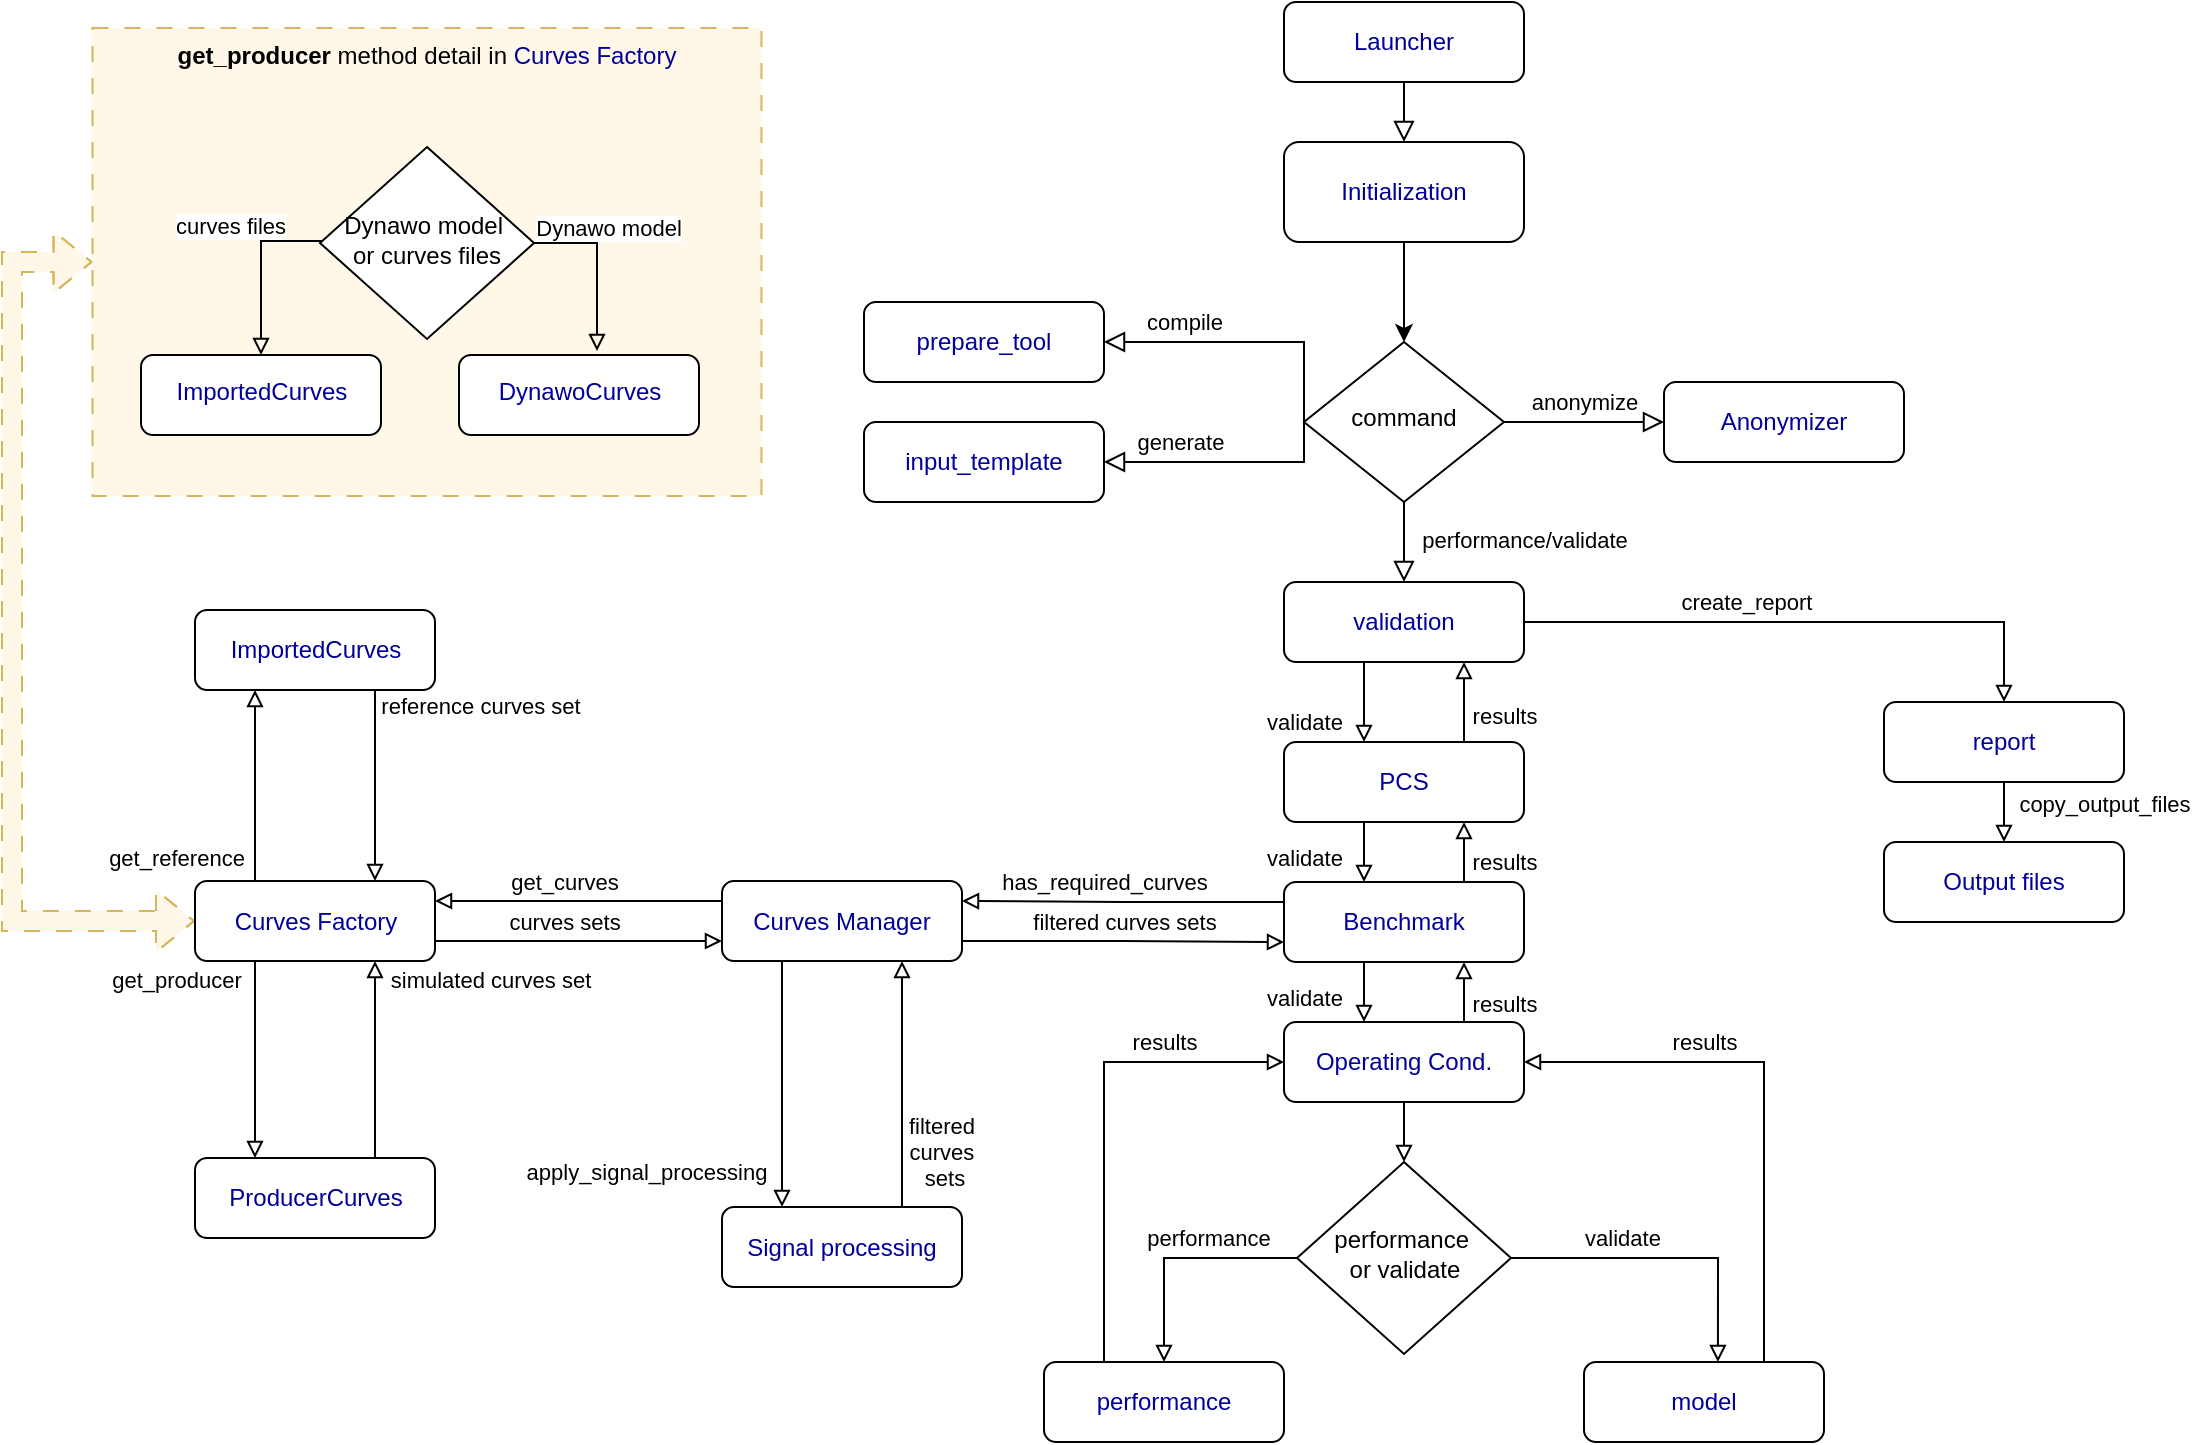 <mxfile version="26.2.2">
  <diagram id="C5RBs43oDa-KdzZeNtuy" name="Page-1">
    <mxGraphModel dx="1428" dy="841" grid="0" gridSize="10" guides="1" tooltips="1" connect="1" arrows="1" fold="1" page="1" pageScale="1" pageWidth="1169" pageHeight="827" math="0" shadow="0">
      <root>
        <mxCell id="WIyWlLk6GJQsqaUBKTNV-0" />
        <mxCell id="WIyWlLk6GJQsqaUBKTNV-1" parent="WIyWlLk6GJQsqaUBKTNV-0" />
        <mxCell id="Qj9mxBiRaXeyEignmbBi-46" value="&lt;b&gt;get_producer &lt;/b&gt;method detail in &lt;font style=&quot;color: rgb(0, 0, 153);&quot;&gt;Curves Factory&lt;/font&gt;" style="rounded=0;whiteSpace=wrap;html=1;verticalAlign=top;align=center;dashed=1;dashPattern=8 8;fillColor=#FFF8E9;strokeColor=#d6b656;" vertex="1" parent="WIyWlLk6GJQsqaUBKTNV-1">
          <mxGeometry x="86.25" y="67" width="334.5" height="234" as="geometry" />
        </mxCell>
        <mxCell id="Qj9mxBiRaXeyEignmbBi-40" style="edgeStyle=orthogonalEdgeStyle;rounded=0;orthogonalLoop=1;jettySize=auto;html=1;exitX=0.25;exitY=1;exitDx=0;exitDy=0;entryX=0.25;entryY=0;entryDx=0;entryDy=0;endArrow=block;endFill=0;" edge="1" parent="WIyWlLk6GJQsqaUBKTNV-1" source="Qj9mxBiRaXeyEignmbBi-27" target="Qj9mxBiRaXeyEignmbBi-12">
          <mxGeometry relative="1" as="geometry" />
        </mxCell>
        <mxCell id="Qj9mxBiRaXeyEignmbBi-42" style="edgeStyle=orthogonalEdgeStyle;rounded=0;orthogonalLoop=1;jettySize=auto;html=1;exitX=0.25;exitY=0;exitDx=0;exitDy=0;entryX=0.25;entryY=1;entryDx=0;entryDy=0;endArrow=block;endFill=0;" edge="1" parent="WIyWlLk6GJQsqaUBKTNV-1" source="Qj9mxBiRaXeyEignmbBi-27" target="Jg6ZexL1LJRDPfhc3TXj-35">
          <mxGeometry relative="1" as="geometry" />
        </mxCell>
        <mxCell id="Qj9mxBiRaXeyEignmbBi-48" style="edgeStyle=orthogonalEdgeStyle;shape=flexArrow;rounded=0;orthogonalLoop=1;jettySize=auto;html=1;exitX=0;exitY=0.5;exitDx=0;exitDy=0;entryX=0;entryY=0.5;entryDx=0;entryDy=0;dashed=1;dashPattern=8 8;fillColor=#FFF8E9;strokeColor=#D6B656;startArrow=block;" edge="1" parent="WIyWlLk6GJQsqaUBKTNV-1" source="Qj9mxBiRaXeyEignmbBi-27" target="Qj9mxBiRaXeyEignmbBi-46">
          <mxGeometry relative="1" as="geometry">
            <Array as="points">
              <mxPoint x="46" y="514" />
              <mxPoint x="46" y="184" />
            </Array>
          </mxGeometry>
        </mxCell>
        <mxCell id="Qj9mxBiRaXeyEignmbBi-27" value="&lt;div&gt;&lt;span style=&quot;background-color: transparent; color: light-dark(rgb(0, 0, 153), rgb(218, 218, 255));&quot;&gt;Curves Factory&lt;/span&gt;&lt;/div&gt;" style="whiteSpace=wrap;html=1;rounded=1;glass=0;strokeWidth=1;shadow=0;align=center;verticalAlign=middle;fontColor=#000099;" vertex="1" parent="WIyWlLk6GJQsqaUBKTNV-1">
          <mxGeometry x="137.5" y="493.5" width="120" height="40" as="geometry" />
        </mxCell>
        <mxCell id="Qj9mxBiRaXeyEignmbBi-23" style="edgeStyle=orthogonalEdgeStyle;rounded=0;orthogonalLoop=1;jettySize=auto;html=1;exitX=0.25;exitY=1;exitDx=0;exitDy=0;entryX=0.25;entryY=0;entryDx=0;entryDy=0;endArrow=block;endFill=0;" edge="1" parent="WIyWlLk6GJQsqaUBKTNV-1" source="Jg6ZexL1LJRDPfhc3TXj-17" target="Qj9mxBiRaXeyEignmbBi-15">
          <mxGeometry relative="1" as="geometry" />
        </mxCell>
        <mxCell id="Qj9mxBiRaXeyEignmbBi-28" style="edgeStyle=orthogonalEdgeStyle;rounded=0;orthogonalLoop=1;jettySize=auto;html=1;exitX=0;exitY=0.25;exitDx=0;exitDy=0;entryX=1;entryY=0.25;entryDx=0;entryDy=0;endArrow=block;endFill=0;" edge="1" parent="WIyWlLk6GJQsqaUBKTNV-1" source="Jg6ZexL1LJRDPfhc3TXj-17" target="Qj9mxBiRaXeyEignmbBi-27">
          <mxGeometry relative="1" as="geometry" />
        </mxCell>
        <mxCell id="Qj9mxBiRaXeyEignmbBi-45" style="edgeStyle=orthogonalEdgeStyle;rounded=0;orthogonalLoop=1;jettySize=auto;html=1;exitX=1;exitY=0.75;exitDx=0;exitDy=0;entryX=0;entryY=0.75;entryDx=0;entryDy=0;endArrow=block;endFill=0;" edge="1" parent="WIyWlLk6GJQsqaUBKTNV-1" source="Jg6ZexL1LJRDPfhc3TXj-17" target="Jg6ZexL1LJRDPfhc3TXj-9">
          <mxGeometry relative="1" as="geometry" />
        </mxCell>
        <mxCell id="Jg6ZexL1LJRDPfhc3TXj-17" value="&lt;div&gt;&lt;span style=&quot;background-color: transparent;&quot;&gt;Curves Manager&lt;/span&gt;&lt;/div&gt;" style="whiteSpace=wrap;html=1;rounded=1;glass=0;strokeWidth=1;shadow=0;align=center;verticalAlign=middle;fontColor=#000099;" parent="WIyWlLk6GJQsqaUBKTNV-1" vertex="1">
          <mxGeometry x="401" y="493.5" width="120" height="40" as="geometry" />
        </mxCell>
        <mxCell id="Qj9mxBiRaXeyEignmbBi-41" style="edgeStyle=orthogonalEdgeStyle;rounded=0;orthogonalLoop=1;jettySize=auto;html=1;exitX=0.75;exitY=0;exitDx=0;exitDy=0;entryX=0.75;entryY=1;entryDx=0;entryDy=0;endArrow=block;endFill=0;" edge="1" parent="WIyWlLk6GJQsqaUBKTNV-1" source="Qj9mxBiRaXeyEignmbBi-12" target="Qj9mxBiRaXeyEignmbBi-27">
          <mxGeometry relative="1" as="geometry" />
        </mxCell>
        <mxCell id="Qj9mxBiRaXeyEignmbBi-12" value="&lt;span style=&quot;font-family: Helvetica; font-size: 12px; font-style: normal; font-variant-ligatures: normal; font-variant-caps: normal; font-weight: 400; letter-spacing: normal; orphans: 2; text-indent: 0px; text-transform: none; widows: 2; word-spacing: 0px; -webkit-text-stroke-width: 0px; white-space: normal; text-decoration-thickness: initial; text-decoration-style: initial; text-decoration-color: initial; float: none; display: inline !important;&quot;&gt;ProducerCurves&lt;/span&gt;" style="rounded=1;whiteSpace=wrap;html=1;align=center;labelPosition=center;verticalLabelPosition=middle;verticalAlign=middle;fontColor=#000099;" vertex="1" parent="WIyWlLk6GJQsqaUBKTNV-1">
          <mxGeometry x="137.5" y="632" width="120" height="40" as="geometry" />
        </mxCell>
        <mxCell id="WIyWlLk6GJQsqaUBKTNV-2" value="" style="rounded=0;html=1;jettySize=auto;orthogonalLoop=1;fontSize=11;endArrow=block;endFill=0;endSize=8;strokeWidth=1;shadow=0;labelBackgroundColor=none;edgeStyle=orthogonalEdgeStyle;entryX=0.5;entryY=0;entryDx=0;entryDy=0;" parent="WIyWlLk6GJQsqaUBKTNV-1" source="WIyWlLk6GJQsqaUBKTNV-3" target="Jg6ZexL1LJRDPfhc3TXj-5" edge="1">
          <mxGeometry relative="1" as="geometry" />
        </mxCell>
        <mxCell id="WIyWlLk6GJQsqaUBKTNV-3" value="Launcher" style="rounded=1;whiteSpace=wrap;html=1;fontSize=12;glass=0;strokeWidth=1;shadow=0;fontColor=#000099;" parent="WIyWlLk6GJQsqaUBKTNV-1" vertex="1">
          <mxGeometry x="682" y="54" width="120" height="40" as="geometry" />
        </mxCell>
        <mxCell id="WIyWlLk6GJQsqaUBKTNV-4" value="performance/validate" style="rounded=0;html=1;jettySize=auto;orthogonalLoop=1;fontSize=11;endArrow=block;endFill=0;endSize=8;strokeWidth=1;shadow=0;labelBackgroundColor=none;edgeStyle=orthogonalEdgeStyle;" parent="WIyWlLk6GJQsqaUBKTNV-1" source="WIyWlLk6GJQsqaUBKTNV-6" edge="1">
          <mxGeometry x="0.012" y="60" relative="1" as="geometry">
            <mxPoint y="-2" as="offset" />
            <mxPoint x="742" y="344" as="targetPoint" />
          </mxGeometry>
        </mxCell>
        <mxCell id="WIyWlLk6GJQsqaUBKTNV-5" value="anonymize" style="edgeStyle=orthogonalEdgeStyle;rounded=0;html=1;jettySize=auto;orthogonalLoop=1;fontSize=11;endArrow=block;endFill=0;endSize=8;strokeWidth=1;shadow=0;labelBackgroundColor=none;" parent="WIyWlLk6GJQsqaUBKTNV-1" source="WIyWlLk6GJQsqaUBKTNV-6" target="WIyWlLk6GJQsqaUBKTNV-7" edge="1">
          <mxGeometry y="10" relative="1" as="geometry">
            <mxPoint as="offset" />
          </mxGeometry>
        </mxCell>
        <mxCell id="WIyWlLk6GJQsqaUBKTNV-6" value="command" style="rhombus;whiteSpace=wrap;html=1;shadow=0;fontFamily=Helvetica;fontSize=12;align=center;strokeWidth=1;spacing=6;spacingTop=-4;" parent="WIyWlLk6GJQsqaUBKTNV-1" vertex="1">
          <mxGeometry x="692" y="224" width="100" height="80" as="geometry" />
        </mxCell>
        <mxCell id="WIyWlLk6GJQsqaUBKTNV-7" value="Anonymizer" style="rounded=1;whiteSpace=wrap;html=1;fontSize=12;glass=0;strokeWidth=1;shadow=0;fontColor=#000099;" parent="WIyWlLk6GJQsqaUBKTNV-1" vertex="1">
          <mxGeometry x="872" y="244" width="120" height="40" as="geometry" />
        </mxCell>
        <mxCell id="Jg6ZexL1LJRDPfhc3TXj-14" value="" style="edgeStyle=orthogonalEdgeStyle;rounded=0;orthogonalLoop=1;jettySize=auto;html=1;endArrow=block;endFill=0;" parent="WIyWlLk6GJQsqaUBKTNV-1" source="WIyWlLk6GJQsqaUBKTNV-11" target="Jg6ZexL1LJRDPfhc3TXj-13" edge="1">
          <mxGeometry relative="1" as="geometry" />
        </mxCell>
        <mxCell id="Jg6ZexL1LJRDPfhc3TXj-25" value="create_report" style="edgeLabel;html=1;align=center;verticalAlign=middle;resizable=0;points=[];" parent="Jg6ZexL1LJRDPfhc3TXj-14" vertex="1" connectable="0">
          <mxGeometry x="-0.23" y="-3" relative="1" as="geometry">
            <mxPoint x="3" y="-13" as="offset" />
          </mxGeometry>
        </mxCell>
        <mxCell id="Jg6ZexL1LJRDPfhc3TXj-73" value="" style="edgeStyle=orthogonalEdgeStyle;rounded=0;orthogonalLoop=1;jettySize=auto;html=1;endArrow=block;endFill=0;" parent="WIyWlLk6GJQsqaUBKTNV-1" source="WIyWlLk6GJQsqaUBKTNV-11" target="Jg6ZexL1LJRDPfhc3TXj-7" edge="1">
          <mxGeometry relative="1" as="geometry">
            <Array as="points">
              <mxPoint x="722" y="414" />
              <mxPoint x="722" y="414" />
            </Array>
          </mxGeometry>
        </mxCell>
        <mxCell id="Jg6ZexL1LJRDPfhc3TXj-74" value="validate" style="edgeLabel;html=1;align=center;verticalAlign=middle;resizable=0;points=[];" parent="Jg6ZexL1LJRDPfhc3TXj-73" vertex="1" connectable="0">
          <mxGeometry x="0.008" y="2" relative="1" as="geometry">
            <mxPoint x="-32" y="10" as="offset" />
          </mxGeometry>
        </mxCell>
        <mxCell id="WIyWlLk6GJQsqaUBKTNV-11" value="validation" style="rounded=1;whiteSpace=wrap;html=1;fontSize=12;glass=0;strokeWidth=1;shadow=0;fontColor=#000099;" parent="WIyWlLk6GJQsqaUBKTNV-1" vertex="1">
          <mxGeometry x="682" y="344" width="120" height="40" as="geometry" />
        </mxCell>
        <mxCell id="Jg6ZexL1LJRDPfhc3TXj-0" value="compile" style="edgeStyle=orthogonalEdgeStyle;rounded=0;html=1;jettySize=auto;orthogonalLoop=1;fontSize=11;endArrow=block;endFill=0;endSize=8;strokeWidth=1;shadow=0;labelBackgroundColor=none;exitX=0;exitY=0.5;exitDx=0;exitDy=0;" parent="WIyWlLk6GJQsqaUBKTNV-1" source="WIyWlLk6GJQsqaUBKTNV-6" target="Jg6ZexL1LJRDPfhc3TXj-1" edge="1">
          <mxGeometry x="0.429" y="-10" relative="1" as="geometry">
            <mxPoint as="offset" />
            <mxPoint x="672" y="254" as="sourcePoint" />
            <Array as="points">
              <mxPoint x="692" y="224" />
            </Array>
          </mxGeometry>
        </mxCell>
        <mxCell id="Jg6ZexL1LJRDPfhc3TXj-1" value="prepare_tool" style="rounded=1;whiteSpace=wrap;html=1;fontSize=12;glass=0;strokeWidth=1;shadow=0;fontColor=#000099;" parent="WIyWlLk6GJQsqaUBKTNV-1" vertex="1">
          <mxGeometry x="472" y="204" width="120" height="40" as="geometry" />
        </mxCell>
        <mxCell id="Jg6ZexL1LJRDPfhc3TXj-2" value="generate" style="edgeStyle=orthogonalEdgeStyle;rounded=0;html=1;jettySize=auto;orthogonalLoop=1;fontSize=11;endArrow=block;endFill=0;endSize=8;strokeWidth=1;shadow=0;labelBackgroundColor=none;entryX=1;entryY=0.5;entryDx=0;entryDy=0;" parent="WIyWlLk6GJQsqaUBKTNV-1" target="Jg6ZexL1LJRDPfhc3TXj-3" edge="1">
          <mxGeometry x="0.375" y="-10" relative="1" as="geometry">
            <mxPoint as="offset" />
            <mxPoint x="692" y="264" as="sourcePoint" />
            <Array as="points">
              <mxPoint x="692" y="284" />
              <mxPoint x="592" y="284" />
            </Array>
          </mxGeometry>
        </mxCell>
        <mxCell id="Jg6ZexL1LJRDPfhc3TXj-3" value="input_template" style="rounded=1;whiteSpace=wrap;html=1;fontSize=12;glass=0;strokeWidth=1;shadow=0;fontColor=#000099;" parent="WIyWlLk6GJQsqaUBKTNV-1" vertex="1">
          <mxGeometry x="472" y="264" width="120" height="40" as="geometry" />
        </mxCell>
        <mxCell id="Jg6ZexL1LJRDPfhc3TXj-6" value="" style="edgeStyle=orthogonalEdgeStyle;rounded=0;orthogonalLoop=1;jettySize=auto;html=1;" parent="WIyWlLk6GJQsqaUBKTNV-1" source="Jg6ZexL1LJRDPfhc3TXj-5" target="WIyWlLk6GJQsqaUBKTNV-6" edge="1">
          <mxGeometry relative="1" as="geometry" />
        </mxCell>
        <mxCell id="Jg6ZexL1LJRDPfhc3TXj-5" value="Initialization" style="rounded=1;whiteSpace=wrap;html=1;fontSize=12;glass=0;strokeWidth=1;shadow=0;fontColor=#000099;" parent="WIyWlLk6GJQsqaUBKTNV-1" vertex="1">
          <mxGeometry x="682" y="124" width="120" height="50" as="geometry" />
        </mxCell>
        <mxCell id="Jg6ZexL1LJRDPfhc3TXj-10" value="" style="edgeStyle=orthogonalEdgeStyle;rounded=0;orthogonalLoop=1;jettySize=auto;html=1;endArrow=block;endFill=0;" parent="WIyWlLk6GJQsqaUBKTNV-1" source="Jg6ZexL1LJRDPfhc3TXj-7" target="Jg6ZexL1LJRDPfhc3TXj-9" edge="1">
          <mxGeometry relative="1" as="geometry">
            <Array as="points">
              <mxPoint x="722" y="474" />
              <mxPoint x="722" y="474" />
            </Array>
          </mxGeometry>
        </mxCell>
        <mxCell id="Jg6ZexL1LJRDPfhc3TXj-32" value="validate" style="edgeLabel;html=1;align=center;verticalAlign=middle;resizable=0;points=[];" parent="Jg6ZexL1LJRDPfhc3TXj-10" vertex="1" connectable="0">
          <mxGeometry x="0.2" y="3" relative="1" as="geometry">
            <mxPoint x="-33" as="offset" />
          </mxGeometry>
        </mxCell>
        <mxCell id="Jg6ZexL1LJRDPfhc3TXj-70" style="edgeStyle=orthogonalEdgeStyle;rounded=0;orthogonalLoop=1;jettySize=auto;html=1;exitX=0.75;exitY=0;exitDx=0;exitDy=0;entryX=0.75;entryY=1;entryDx=0;entryDy=0;endArrow=block;endFill=0;" parent="WIyWlLk6GJQsqaUBKTNV-1" source="Jg6ZexL1LJRDPfhc3TXj-7" target="WIyWlLk6GJQsqaUBKTNV-11" edge="1">
          <mxGeometry relative="1" as="geometry" />
        </mxCell>
        <mxCell id="Jg6ZexL1LJRDPfhc3TXj-71" value="results" style="edgeLabel;html=1;align=center;verticalAlign=middle;resizable=0;points=[];" parent="Jg6ZexL1LJRDPfhc3TXj-70" vertex="1" connectable="0">
          <mxGeometry x="-0.277" relative="1" as="geometry">
            <mxPoint x="20" y="1" as="offset" />
          </mxGeometry>
        </mxCell>
        <mxCell id="Jg6ZexL1LJRDPfhc3TXj-7" value="PCS" style="rounded=1;whiteSpace=wrap;html=1;fontSize=12;glass=0;strokeWidth=1;shadow=0;fontColor=#000099;" parent="WIyWlLk6GJQsqaUBKTNV-1" vertex="1">
          <mxGeometry x="682" y="424" width="120" height="40" as="geometry" />
        </mxCell>
        <mxCell id="Jg6ZexL1LJRDPfhc3TXj-12" value="" style="edgeStyle=orthogonalEdgeStyle;rounded=0;orthogonalLoop=1;jettySize=auto;html=1;endArrow=block;endFill=0;" parent="WIyWlLk6GJQsqaUBKTNV-1" source="Jg6ZexL1LJRDPfhc3TXj-9" target="Jg6ZexL1LJRDPfhc3TXj-11" edge="1">
          <mxGeometry relative="1" as="geometry">
            <Array as="points">
              <mxPoint x="722" y="554" />
              <mxPoint x="722" y="554" />
            </Array>
          </mxGeometry>
        </mxCell>
        <mxCell id="Jg6ZexL1LJRDPfhc3TXj-33" value="validate" style="edgeLabel;html=1;align=center;verticalAlign=middle;resizable=0;points=[];" parent="Jg6ZexL1LJRDPfhc3TXj-12" vertex="1" connectable="0">
          <mxGeometry x="0.4" y="1" relative="1" as="geometry">
            <mxPoint x="-31" y="-3" as="offset" />
          </mxGeometry>
        </mxCell>
        <mxCell id="Jg6ZexL1LJRDPfhc3TXj-65" style="edgeStyle=orthogonalEdgeStyle;rounded=0;orthogonalLoop=1;jettySize=auto;html=1;exitX=0.75;exitY=0;exitDx=0;exitDy=0;entryX=0.75;entryY=1;entryDx=0;entryDy=0;endArrow=block;endFill=0;" parent="WIyWlLk6GJQsqaUBKTNV-1" source="Jg6ZexL1LJRDPfhc3TXj-9" target="Jg6ZexL1LJRDPfhc3TXj-7" edge="1">
          <mxGeometry relative="1" as="geometry" />
        </mxCell>
        <mxCell id="Jg6ZexL1LJRDPfhc3TXj-68" value="results" style="edgeLabel;html=1;align=center;verticalAlign=middle;resizable=0;points=[];" parent="Jg6ZexL1LJRDPfhc3TXj-65" vertex="1" connectable="0">
          <mxGeometry x="-0.133" y="-3" relative="1" as="geometry">
            <mxPoint x="17" y="3" as="offset" />
          </mxGeometry>
        </mxCell>
        <mxCell id="Qj9mxBiRaXeyEignmbBi-20" style="edgeStyle=orthogonalEdgeStyle;rounded=0;orthogonalLoop=1;jettySize=auto;html=1;exitX=0;exitY=0.25;exitDx=0;exitDy=0;entryX=1;entryY=0.25;entryDx=0;entryDy=0;endArrow=block;endFill=0;" edge="1" parent="WIyWlLk6GJQsqaUBKTNV-1" source="Jg6ZexL1LJRDPfhc3TXj-9" target="Jg6ZexL1LJRDPfhc3TXj-17">
          <mxGeometry relative="1" as="geometry" />
        </mxCell>
        <mxCell id="Jg6ZexL1LJRDPfhc3TXj-9" value="Benchmark" style="whiteSpace=wrap;html=1;rounded=1;glass=0;strokeWidth=1;shadow=0;fontColor=#000099;" parent="WIyWlLk6GJQsqaUBKTNV-1" vertex="1">
          <mxGeometry x="682" y="494" width="120" height="40" as="geometry" />
        </mxCell>
        <mxCell id="Jg6ZexL1LJRDPfhc3TXj-45" value="" style="edgeStyle=orthogonalEdgeStyle;rounded=0;orthogonalLoop=1;jettySize=auto;html=1;endArrow=block;endFill=0;" parent="WIyWlLk6GJQsqaUBKTNV-1" source="Jg6ZexL1LJRDPfhc3TXj-11" target="Jg6ZexL1LJRDPfhc3TXj-43" edge="1">
          <mxGeometry relative="1" as="geometry" />
        </mxCell>
        <mxCell id="Jg6ZexL1LJRDPfhc3TXj-64" style="edgeStyle=orthogonalEdgeStyle;rounded=0;orthogonalLoop=1;jettySize=auto;html=1;exitX=0.75;exitY=0;exitDx=0;exitDy=0;entryX=0.75;entryY=1;entryDx=0;entryDy=0;endArrow=block;endFill=0;" parent="WIyWlLk6GJQsqaUBKTNV-1" source="Jg6ZexL1LJRDPfhc3TXj-11" target="Jg6ZexL1LJRDPfhc3TXj-9" edge="1">
          <mxGeometry relative="1" as="geometry" />
        </mxCell>
        <mxCell id="Jg6ZexL1LJRDPfhc3TXj-67" value="results" style="edgeLabel;html=1;align=center;verticalAlign=middle;resizable=0;points=[];" parent="Jg6ZexL1LJRDPfhc3TXj-64" vertex="1" connectable="0">
          <mxGeometry x="0.2" relative="1" as="geometry">
            <mxPoint x="20" y="9" as="offset" />
          </mxGeometry>
        </mxCell>
        <mxCell id="Jg6ZexL1LJRDPfhc3TXj-11" value="Operating Cond." style="whiteSpace=wrap;html=1;rounded=1;glass=0;strokeWidth=1;shadow=0;fontColor=#000099;" parent="WIyWlLk6GJQsqaUBKTNV-1" vertex="1">
          <mxGeometry x="682" y="564" width="120" height="40" as="geometry" />
        </mxCell>
        <mxCell id="Jg6ZexL1LJRDPfhc3TXj-16" value="" style="edgeStyle=orthogonalEdgeStyle;rounded=0;orthogonalLoop=1;jettySize=auto;html=1;endArrow=block;endFill=0;" parent="WIyWlLk6GJQsqaUBKTNV-1" source="Jg6ZexL1LJRDPfhc3TXj-13" target="Jg6ZexL1LJRDPfhc3TXj-15" edge="1">
          <mxGeometry relative="1" as="geometry" />
        </mxCell>
        <mxCell id="Jg6ZexL1LJRDPfhc3TXj-34" value="copy_output_files" style="edgeLabel;html=1;align=center;verticalAlign=middle;resizable=0;points=[];" parent="Jg6ZexL1LJRDPfhc3TXj-16" vertex="1" connectable="0">
          <mxGeometry x="0.24" y="3" relative="1" as="geometry">
            <mxPoint x="47" as="offset" />
          </mxGeometry>
        </mxCell>
        <mxCell id="Jg6ZexL1LJRDPfhc3TXj-13" value="report" style="whiteSpace=wrap;html=1;rounded=1;glass=0;strokeWidth=1;shadow=0;fontColor=#000099;" parent="WIyWlLk6GJQsqaUBKTNV-1" vertex="1">
          <mxGeometry x="982" y="404" width="120" height="40" as="geometry" />
        </mxCell>
        <mxCell id="Jg6ZexL1LJRDPfhc3TXj-15" value="Output files" style="whiteSpace=wrap;html=1;rounded=1;glass=0;strokeWidth=1;shadow=0;fontColor=#000099;" parent="WIyWlLk6GJQsqaUBKTNV-1" vertex="1">
          <mxGeometry x="982" y="474" width="120" height="40" as="geometry" />
        </mxCell>
        <mxCell id="Qj9mxBiRaXeyEignmbBi-43" style="edgeStyle=orthogonalEdgeStyle;rounded=0;orthogonalLoop=1;jettySize=auto;html=1;exitX=0.75;exitY=1;exitDx=0;exitDy=0;entryX=0.75;entryY=0;entryDx=0;entryDy=0;endArrow=block;endFill=0;" edge="1" parent="WIyWlLk6GJQsqaUBKTNV-1" source="Jg6ZexL1LJRDPfhc3TXj-35" target="Qj9mxBiRaXeyEignmbBi-27">
          <mxGeometry relative="1" as="geometry" />
        </mxCell>
        <mxCell id="Jg6ZexL1LJRDPfhc3TXj-35" value="&lt;font style=&quot;&quot;&gt;ImportedCurves&lt;/font&gt;" style="whiteSpace=wrap;html=1;rounded=1;glass=0;strokeWidth=1;shadow=0;fontColor=#000099;" parent="WIyWlLk6GJQsqaUBKTNV-1" vertex="1">
          <mxGeometry x="137.5" y="358" width="120" height="40" as="geometry" />
        </mxCell>
        <mxCell id="Jg6ZexL1LJRDPfhc3TXj-60" style="edgeStyle=orthogonalEdgeStyle;rounded=0;orthogonalLoop=1;jettySize=auto;html=1;exitX=0.25;exitY=0;exitDx=0;exitDy=0;entryX=0;entryY=0.5;entryDx=0;entryDy=0;endArrow=block;endFill=0;" parent="WIyWlLk6GJQsqaUBKTNV-1" source="Jg6ZexL1LJRDPfhc3TXj-41" target="Jg6ZexL1LJRDPfhc3TXj-11" edge="1">
          <mxGeometry relative="1" as="geometry" />
        </mxCell>
        <mxCell id="Jg6ZexL1LJRDPfhc3TXj-63" value="results" style="edgeLabel;html=1;align=center;verticalAlign=middle;resizable=0;points=[];" parent="Jg6ZexL1LJRDPfhc3TXj-60" vertex="1" connectable="0">
          <mxGeometry x="0.533" y="1" relative="1" as="geometry">
            <mxPoint x="-4" y="-9" as="offset" />
          </mxGeometry>
        </mxCell>
        <mxCell id="Jg6ZexL1LJRDPfhc3TXj-41" value="performance" style="whiteSpace=wrap;html=1;rounded=1;glass=0;strokeWidth=1;shadow=0;fontColor=#000099;" parent="WIyWlLk6GJQsqaUBKTNV-1" vertex="1">
          <mxGeometry x="562" y="734" width="120" height="40" as="geometry" />
        </mxCell>
        <mxCell id="Jg6ZexL1LJRDPfhc3TXj-46" value="" style="edgeStyle=orthogonalEdgeStyle;rounded=0;orthogonalLoop=1;jettySize=auto;html=1;endArrow=block;endFill=0;" parent="WIyWlLk6GJQsqaUBKTNV-1" source="Jg6ZexL1LJRDPfhc3TXj-43" target="Jg6ZexL1LJRDPfhc3TXj-41" edge="1">
          <mxGeometry relative="1" as="geometry" />
        </mxCell>
        <mxCell id="Jg6ZexL1LJRDPfhc3TXj-47" value="performance" style="edgeLabel;html=1;align=center;verticalAlign=middle;resizable=0;points=[];" parent="Jg6ZexL1LJRDPfhc3TXj-46" vertex="1" connectable="0">
          <mxGeometry x="-0.154" y="1" relative="1" as="geometry">
            <mxPoint x="5" y="-11" as="offset" />
          </mxGeometry>
        </mxCell>
        <mxCell id="Jg6ZexL1LJRDPfhc3TXj-43" value="performance&amp;nbsp;&lt;br&gt;or validate" style="rhombus;whiteSpace=wrap;html=1;shadow=0;fontFamily=Helvetica;fontSize=12;align=center;strokeWidth=1;spacing=6;spacingTop=-4;" parent="WIyWlLk6GJQsqaUBKTNV-1" vertex="1">
          <mxGeometry x="688.5" y="634" width="107" height="96" as="geometry" />
        </mxCell>
        <mxCell id="Jg6ZexL1LJRDPfhc3TXj-61" style="edgeStyle=orthogonalEdgeStyle;rounded=0;orthogonalLoop=1;jettySize=auto;html=1;exitX=0.75;exitY=0;exitDx=0;exitDy=0;entryX=1;entryY=0.5;entryDx=0;entryDy=0;endArrow=block;endFill=0;" parent="WIyWlLk6GJQsqaUBKTNV-1" source="Jg6ZexL1LJRDPfhc3TXj-50" target="Jg6ZexL1LJRDPfhc3TXj-11" edge="1">
          <mxGeometry relative="1" as="geometry" />
        </mxCell>
        <mxCell id="Jg6ZexL1LJRDPfhc3TXj-62" value="results" style="edgeLabel;html=1;align=center;verticalAlign=middle;resizable=0;points=[];" parent="Jg6ZexL1LJRDPfhc3TXj-61" vertex="1" connectable="0">
          <mxGeometry x="0.341" y="2" relative="1" as="geometry">
            <mxPoint x="1" y="-12" as="offset" />
          </mxGeometry>
        </mxCell>
        <mxCell id="Jg6ZexL1LJRDPfhc3TXj-50" value="model" style="rounded=1;whiteSpace=wrap;html=1;fontColor=#000099;" parent="WIyWlLk6GJQsqaUBKTNV-1" vertex="1">
          <mxGeometry x="832" y="734" width="120" height="40" as="geometry" />
        </mxCell>
        <mxCell id="Jg6ZexL1LJRDPfhc3TXj-51" style="edgeStyle=orthogonalEdgeStyle;rounded=0;orthogonalLoop=1;jettySize=auto;html=1;entryX=0.558;entryY=0;entryDx=0;entryDy=0;entryPerimeter=0;endArrow=block;endFill=0;" parent="WIyWlLk6GJQsqaUBKTNV-1" source="Jg6ZexL1LJRDPfhc3TXj-43" target="Jg6ZexL1LJRDPfhc3TXj-50" edge="1">
          <mxGeometry relative="1" as="geometry" />
        </mxCell>
        <mxCell id="Jg6ZexL1LJRDPfhc3TXj-59" value="validate" style="edgeLabel;html=1;align=center;verticalAlign=middle;resizable=0;points=[];" parent="Jg6ZexL1LJRDPfhc3TXj-51" vertex="1" connectable="0">
          <mxGeometry x="-0.293" y="1" relative="1" as="geometry">
            <mxPoint y="-9" as="offset" />
          </mxGeometry>
        </mxCell>
        <mxCell id="Jg6ZexL1LJRDPfhc3TXj-54" value="" style="edgeStyle=orthogonalEdgeStyle;rounded=0;orthogonalLoop=1;jettySize=auto;html=1;endArrow=block;endFill=0;" parent="WIyWlLk6GJQsqaUBKTNV-1" source="Jg6ZexL1LJRDPfhc3TXj-52" target="Jg6ZexL1LJRDPfhc3TXj-53" edge="1">
          <mxGeometry relative="1" as="geometry">
            <Array as="points">
              <mxPoint x="170.5" y="173.5" />
            </Array>
          </mxGeometry>
        </mxCell>
        <mxCell id="Jg6ZexL1LJRDPfhc3TXj-52" value="Dynawo model&amp;nbsp;&lt;div&gt;or curves files&lt;/div&gt;" style="rhombus;whiteSpace=wrap;html=1;shadow=0;fontFamily=Helvetica;fontSize=12;align=center;strokeWidth=1;spacing=6;spacingTop=-4;" parent="WIyWlLk6GJQsqaUBKTNV-1" vertex="1">
          <mxGeometry x="200" y="126.5" width="107" height="96" as="geometry" />
        </mxCell>
        <mxCell id="Jg6ZexL1LJRDPfhc3TXj-53" value="ImportedCur&lt;span style=&quot;background-color: transparent;&quot;&gt;ves&lt;/span&gt;" style="rounded=1;whiteSpace=wrap;html=1;shadow=0;strokeWidth=1;spacing=6;spacingTop=-4;fontColor=#000099;" parent="WIyWlLk6GJQsqaUBKTNV-1" vertex="1">
          <mxGeometry x="110.5" y="230.5" width="120" height="40" as="geometry" />
        </mxCell>
        <mxCell id="Jg6ZexL1LJRDPfhc3TXj-55" value="DynawoCurves" style="rounded=1;whiteSpace=wrap;html=1;shadow=0;strokeWidth=1;spacing=6;spacingTop=-4;fontColor=#000099;" parent="WIyWlLk6GJQsqaUBKTNV-1" vertex="1">
          <mxGeometry x="269.5" y="230.5" width="120" height="40" as="geometry" />
        </mxCell>
        <mxCell id="Jg6ZexL1LJRDPfhc3TXj-56" style="edgeStyle=orthogonalEdgeStyle;rounded=0;orthogonalLoop=1;jettySize=auto;html=1;exitX=1;exitY=0.5;exitDx=0;exitDy=0;entryX=0.575;entryY=-0.05;entryDx=0;entryDy=0;entryPerimeter=0;endArrow=block;endFill=0;" parent="WIyWlLk6GJQsqaUBKTNV-1" source="Jg6ZexL1LJRDPfhc3TXj-52" target="Jg6ZexL1LJRDPfhc3TXj-55" edge="1">
          <mxGeometry relative="1" as="geometry" />
        </mxCell>
        <mxCell id="Qj9mxBiRaXeyEignmbBi-6" value="has_required_curves" style="edgeLabel;html=1;align=center;verticalAlign=middle;resizable=0;points=[];" vertex="1" connectable="0" parent="WIyWlLk6GJQsqaUBKTNV-1">
          <mxGeometry x="592" y="493.5" as="geometry" />
        </mxCell>
        <mxCell id="Qj9mxBiRaXeyEignmbBi-7" value="reference curves set" style="edgeLabel;html=1;align=center;verticalAlign=middle;resizable=0;points=[];" vertex="1" connectable="0" parent="WIyWlLk6GJQsqaUBKTNV-1">
          <mxGeometry x="280" y="406" as="geometry" />
        </mxCell>
        <mxCell id="Qj9mxBiRaXeyEignmbBi-8" value="Dynawo model" style="edgeLabel;html=1;align=center;verticalAlign=middle;resizable=0;points=[];" vertex="1" connectable="0" parent="WIyWlLk6GJQsqaUBKTNV-1">
          <mxGeometry x="344" y="166.5" as="geometry" />
        </mxCell>
        <mxCell id="Qj9mxBiRaXeyEignmbBi-9" value="curves files" style="edgeLabel;html=1;align=center;verticalAlign=middle;resizable=0;points=[];" vertex="1" connectable="0" parent="WIyWlLk6GJQsqaUBKTNV-1">
          <mxGeometry x="155" y="166.5" as="geometry">
            <mxPoint y="-1" as="offset" />
          </mxGeometry>
        </mxCell>
        <mxCell id="Qj9mxBiRaXeyEignmbBi-14" value="simulated curves set" style="edgeLabel;html=1;align=center;verticalAlign=middle;resizable=0;points=[];" vertex="1" connectable="0" parent="WIyWlLk6GJQsqaUBKTNV-1">
          <mxGeometry x="285" y="543" as="geometry" />
        </mxCell>
        <mxCell id="Qj9mxBiRaXeyEignmbBi-24" style="edgeStyle=orthogonalEdgeStyle;rounded=0;orthogonalLoop=1;jettySize=auto;html=1;exitX=0.75;exitY=0;exitDx=0;exitDy=0;entryX=0.75;entryY=1;entryDx=0;entryDy=0;endArrow=block;endFill=0;" edge="1" parent="WIyWlLk6GJQsqaUBKTNV-1" source="Qj9mxBiRaXeyEignmbBi-15" target="Jg6ZexL1LJRDPfhc3TXj-17">
          <mxGeometry relative="1" as="geometry" />
        </mxCell>
        <mxCell id="Qj9mxBiRaXeyEignmbBi-15" value="Signal processing" style="rounded=1;whiteSpace=wrap;html=1;fontColor=#000099;" vertex="1" parent="WIyWlLk6GJQsqaUBKTNV-1">
          <mxGeometry x="401" y="656.5" width="120" height="40" as="geometry" />
        </mxCell>
        <mxCell id="Qj9mxBiRaXeyEignmbBi-22" value="filtered curves sets" style="edgeLabel;html=1;align=center;verticalAlign=middle;resizable=0;points=[];" vertex="1" connectable="0" parent="WIyWlLk6GJQsqaUBKTNV-1">
          <mxGeometry x="602" y="514" as="geometry" />
        </mxCell>
        <mxCell id="Qj9mxBiRaXeyEignmbBi-25" value="filtered&amp;nbsp;&lt;div&gt;curves&amp;nbsp;&lt;/div&gt;&lt;div&gt;sets&lt;/div&gt;" style="edgeLabel;html=1;align=center;verticalAlign=middle;resizable=0;points=[];" vertex="1" connectable="0" parent="WIyWlLk6GJQsqaUBKTNV-1">
          <mxGeometry x="512" y="628.5" as="geometry" />
        </mxCell>
        <mxCell id="Qj9mxBiRaXeyEignmbBi-26" value="apply_signal_processing" style="edgeLabel;html=1;align=center;verticalAlign=middle;resizable=0;points=[];" vertex="1" connectable="0" parent="WIyWlLk6GJQsqaUBKTNV-1">
          <mxGeometry x="363" y="639" as="geometry" />
        </mxCell>
        <mxCell id="Qj9mxBiRaXeyEignmbBi-30" style="edgeStyle=orthogonalEdgeStyle;rounded=0;orthogonalLoop=1;jettySize=auto;html=1;exitX=1;exitY=0.75;exitDx=0;exitDy=0;entryX=0;entryY=0.75;entryDx=0;entryDy=0;endArrow=block;endFill=0;" edge="1" parent="WIyWlLk6GJQsqaUBKTNV-1" source="Qj9mxBiRaXeyEignmbBi-27" target="Jg6ZexL1LJRDPfhc3TXj-17">
          <mxGeometry relative="1" as="geometry" />
        </mxCell>
        <mxCell id="Qj9mxBiRaXeyEignmbBi-29" value="get_curves" style="edgeLabel;html=1;align=center;verticalAlign=middle;resizable=0;points=[];" vertex="1" connectable="0" parent="WIyWlLk6GJQsqaUBKTNV-1">
          <mxGeometry x="322" y="493.5" as="geometry" />
        </mxCell>
        <mxCell id="Qj9mxBiRaXeyEignmbBi-31" value="curves sets" style="edgeLabel;html=1;align=center;verticalAlign=middle;resizable=0;points=[];" vertex="1" connectable="0" parent="WIyWlLk6GJQsqaUBKTNV-1">
          <mxGeometry x="322" y="514" as="geometry" />
        </mxCell>
        <mxCell id="Qj9mxBiRaXeyEignmbBi-34" value="get_reference" style="edgeLabel;html=1;align=center;verticalAlign=middle;resizable=0;points=[];" vertex="1" connectable="0" parent="WIyWlLk6GJQsqaUBKTNV-1">
          <mxGeometry x="128" y="482" as="geometry" />
        </mxCell>
        <mxCell id="Qj9mxBiRaXeyEignmbBi-37" value="get_producer" style="edgeLabel;html=1;align=center;verticalAlign=middle;resizable=0;points=[];" vertex="1" connectable="0" parent="WIyWlLk6GJQsqaUBKTNV-1">
          <mxGeometry x="128" y="543" as="geometry" />
        </mxCell>
      </root>
    </mxGraphModel>
  </diagram>
</mxfile>
